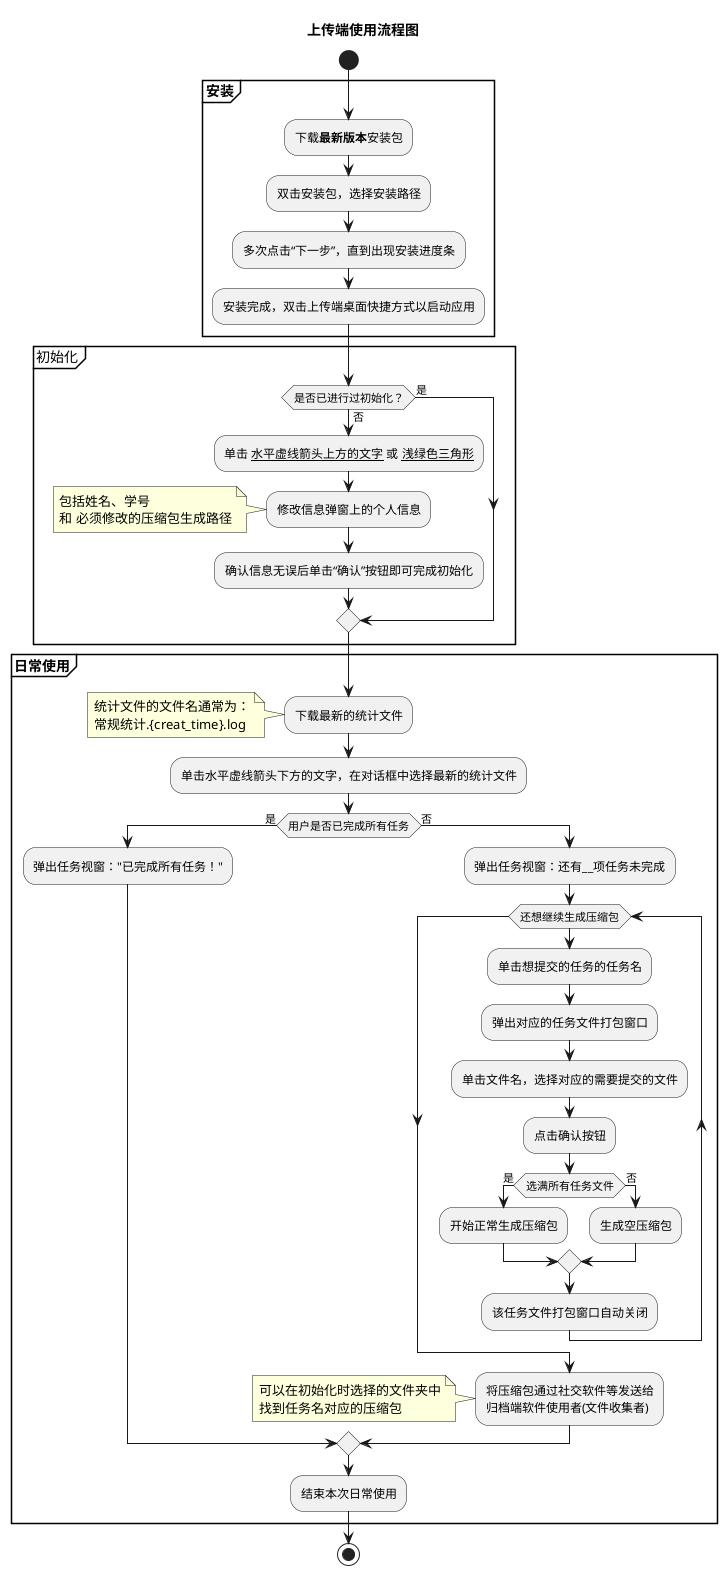@startuml  
title 上传端使用流程图

start
partition <b>安装</b> {
    :下载<b>最新版本</b>安装包;
    :双击安装包，选择安装路径;
    :多次点击“下一步”，直到出现安装进度条;
    :安装完成，双击上传端桌面快捷方式以启动应用;
}
partition 初始化 {
    if (是否已进行过初始化？) then (否)
        :单击 <u>水平虚线箭头上方的文字</u> 或 <u>浅绿色三角形</u>;
        :修改信息弹窗上的个人信息;
        note left:包括姓名、学号\n和 必须修改的压缩包生成路径
        :确认信息无误后单击“确认”按钮即可完成初始化;
    else (是)
    endif
}

partition <b>日常使用</b> {
    :下载最新的统计文件;
    note left:统计文件的文件名通常为：\n常规统计.{creat_time}.log
    :单击水平虚线箭头下方的文字，在对话框中选择最新的统计文件;
    if (用户是否已完成所有任务) then (是)
    :弹出任务视窗："已完成所有任务！";
    else (否)
        :弹出任务视窗：还有__项任务未完成;
        while (还想继续生成压缩包)
            :单击想提交的任务的任务名;
            :弹出对应的任务文件打包窗口;
            :单击文件名，选择对应的需要提交的文件;
            :点击确认按钮;
            if (选满所有任务文件) then (是)
                :开始正常生成压缩包;
            else (否)
                :生成空压缩包;
            endif
            :该任务文件打包窗口自动关闭;
        endwhile
        :将压缩包通过社交软件等发送给\n归档端软件使用者(文件收集者);
        note left:可以在初始化时选择的文件夹中\n找到任务名对应的压缩包
    endif
    :结束本次日常使用;
}

stop
@enduml
